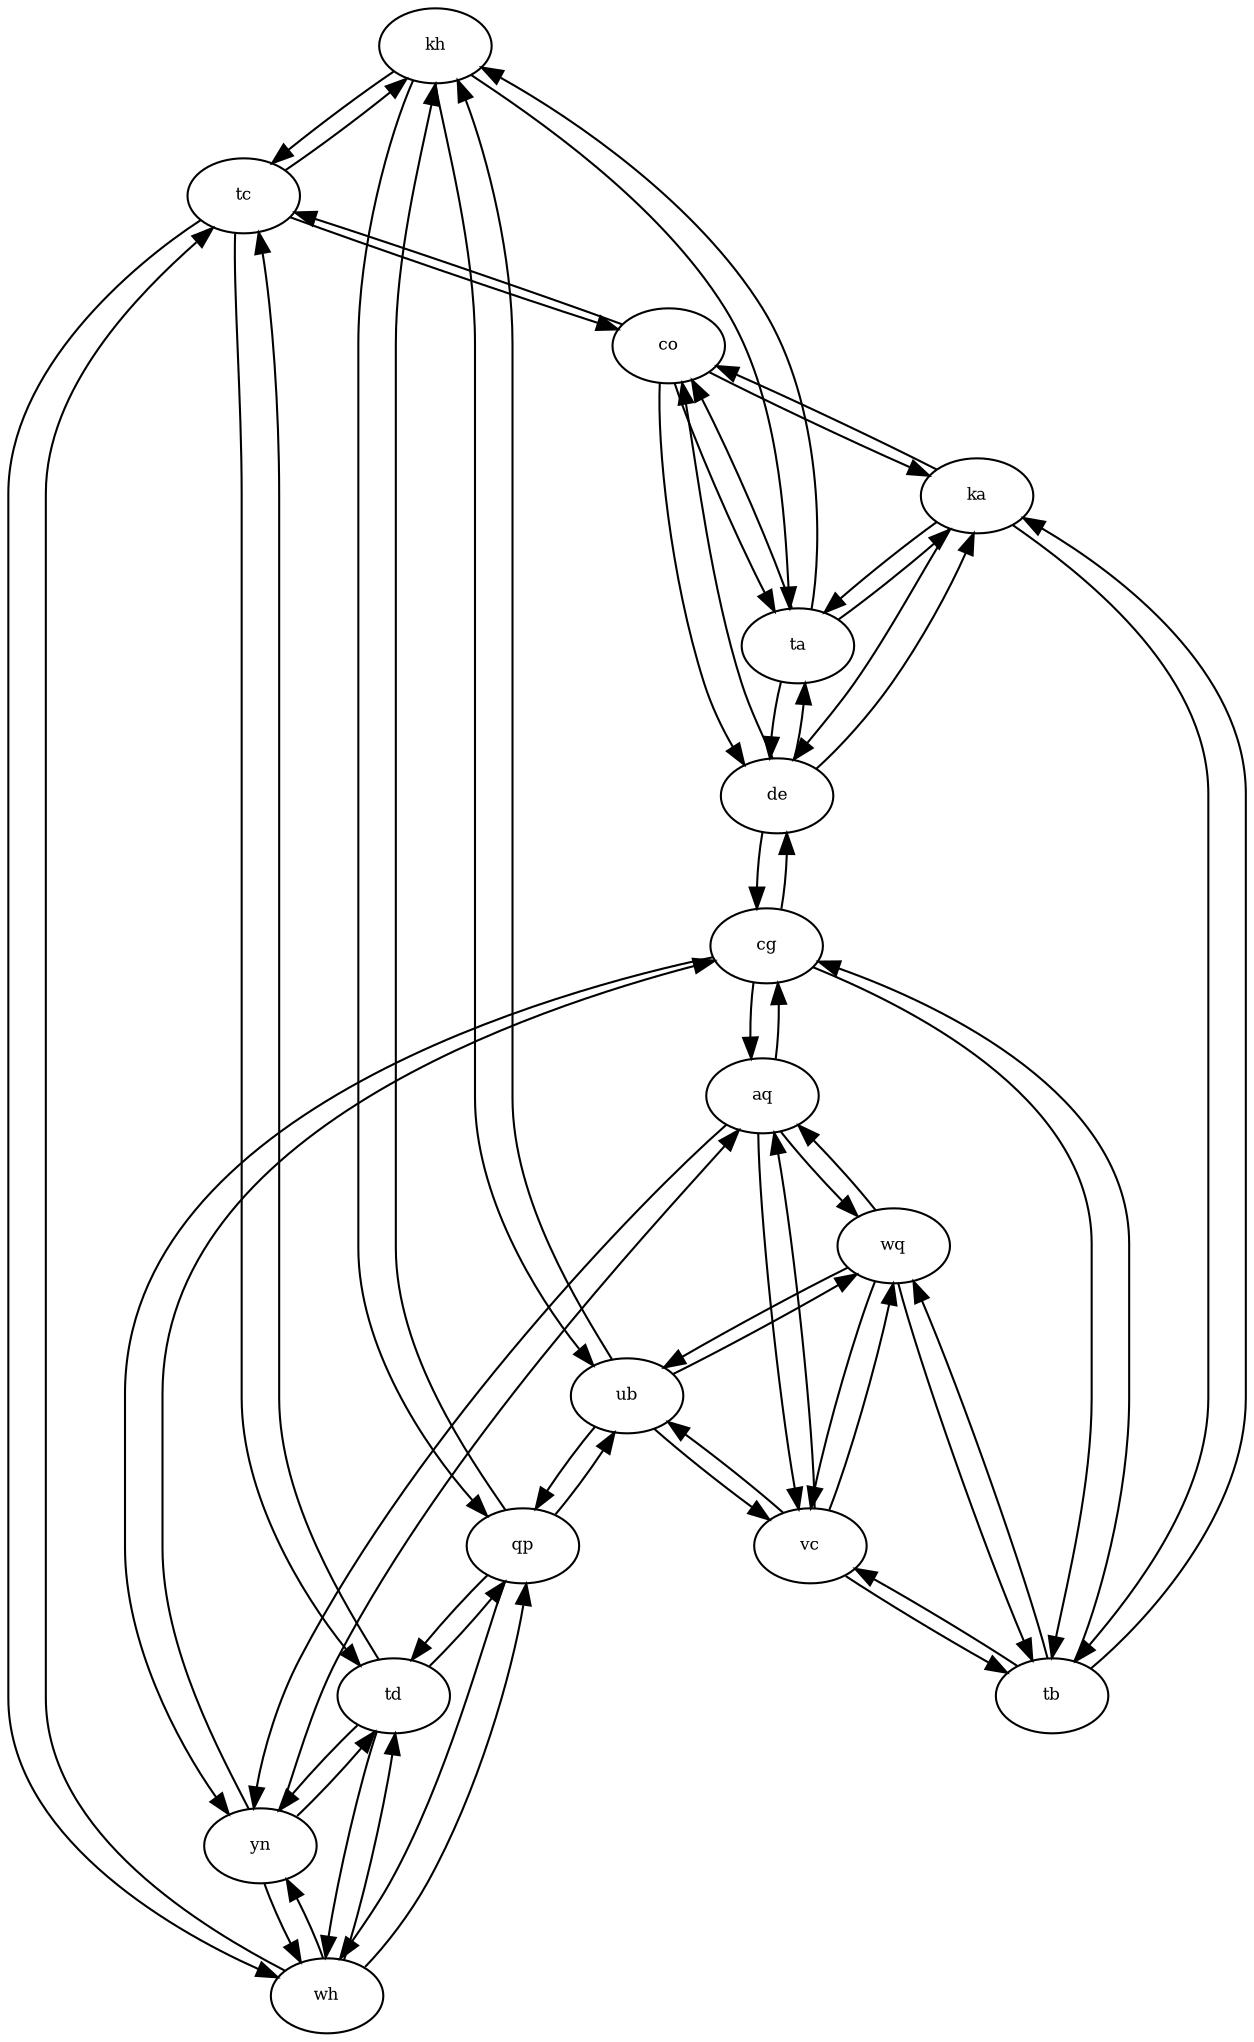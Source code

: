 digraph RGL__BidirectionalAdjacencyGraph {
    kh [
        fontsize = 8,
        label = kh
    ]

    tc [
        fontsize = 8,
        label = tc
    ]

    qp [
        fontsize = 8,
        label = qp
    ]

    ub [
        fontsize = 8,
        label = ub
    ]

    ta [
        fontsize = 8,
        label = ta
    ]

    wh [
        fontsize = 8,
        label = wh
    ]

    td [
        fontsize = 8,
        label = td
    ]

    co [
        fontsize = 8,
        label = co
    ]

    de [
        fontsize = 8,
        label = de
    ]

    cg [
        fontsize = 8,
        label = cg
    ]

    ka [
        fontsize = 8,
        label = ka
    ]

    tb [
        fontsize = 8,
        label = tb
    ]

    yn [
        fontsize = 8,
        label = yn
    ]

    aq [
        fontsize = 8,
        label = aq
    ]

    vc [
        fontsize = 8,
        label = vc
    ]

    wq [
        fontsize = 8,
        label = wq
    ]

    kh -> tc [
        fontsize = 8
    ]

    kh -> qp [
        fontsize = 8
    ]

    kh -> ub [
        fontsize = 8
    ]

    kh -> ta [
        fontsize = 8
    ]

    tc -> kh [
        fontsize = 8
    ]

    tc -> wh [
        fontsize = 8
    ]

    tc -> td [
        fontsize = 8
    ]

    tc -> co [
        fontsize = 8
    ]

    qp -> kh [
        fontsize = 8
    ]

    qp -> ub [
        fontsize = 8
    ]

    qp -> td [
        fontsize = 8
    ]

    qp -> wh [
        fontsize = 8
    ]

    ub -> qp [
        fontsize = 8
    ]

    ub -> kh [
        fontsize = 8
    ]

    ub -> wq [
        fontsize = 8
    ]

    ub -> vc [
        fontsize = 8
    ]

    ta -> co [
        fontsize = 8
    ]

    ta -> ka [
        fontsize = 8
    ]

    ta -> de [
        fontsize = 8
    ]

    ta -> kh [
        fontsize = 8
    ]

    wh -> tc [
        fontsize = 8
    ]

    wh -> td [
        fontsize = 8
    ]

    wh -> yn [
        fontsize = 8
    ]

    wh -> qp [
        fontsize = 8
    ]

    td -> tc [
        fontsize = 8
    ]

    td -> wh [
        fontsize = 8
    ]

    td -> qp [
        fontsize = 8
    ]

    td -> yn [
        fontsize = 8
    ]

    co -> ka [
        fontsize = 8
    ]

    co -> ta [
        fontsize = 8
    ]

    co -> de [
        fontsize = 8
    ]

    co -> tc [
        fontsize = 8
    ]

    de -> cg [
        fontsize = 8
    ]

    de -> co [
        fontsize = 8
    ]

    de -> ta [
        fontsize = 8
    ]

    de -> ka [
        fontsize = 8
    ]

    cg -> de [
        fontsize = 8
    ]

    cg -> tb [
        fontsize = 8
    ]

    cg -> yn [
        fontsize = 8
    ]

    cg -> aq [
        fontsize = 8
    ]

    ka -> co [
        fontsize = 8
    ]

    ka -> tb [
        fontsize = 8
    ]

    ka -> ta [
        fontsize = 8
    ]

    ka -> de [
        fontsize = 8
    ]

    tb -> cg [
        fontsize = 8
    ]

    tb -> ka [
        fontsize = 8
    ]

    tb -> wq [
        fontsize = 8
    ]

    tb -> vc [
        fontsize = 8
    ]

    yn -> aq [
        fontsize = 8
    ]

    yn -> cg [
        fontsize = 8
    ]

    yn -> wh [
        fontsize = 8
    ]

    yn -> td [
        fontsize = 8
    ]

    aq -> yn [
        fontsize = 8
    ]

    aq -> vc [
        fontsize = 8
    ]

    aq -> cg [
        fontsize = 8
    ]

    aq -> wq [
        fontsize = 8
    ]

    vc -> aq [
        fontsize = 8
    ]

    vc -> ub [
        fontsize = 8
    ]

    vc -> wq [
        fontsize = 8
    ]

    vc -> tb [
        fontsize = 8
    ]

    wq -> tb [
        fontsize = 8
    ]

    wq -> ub [
        fontsize = 8
    ]

    wq -> aq [
        fontsize = 8
    ]

    wq -> vc [
        fontsize = 8
    ]
}
